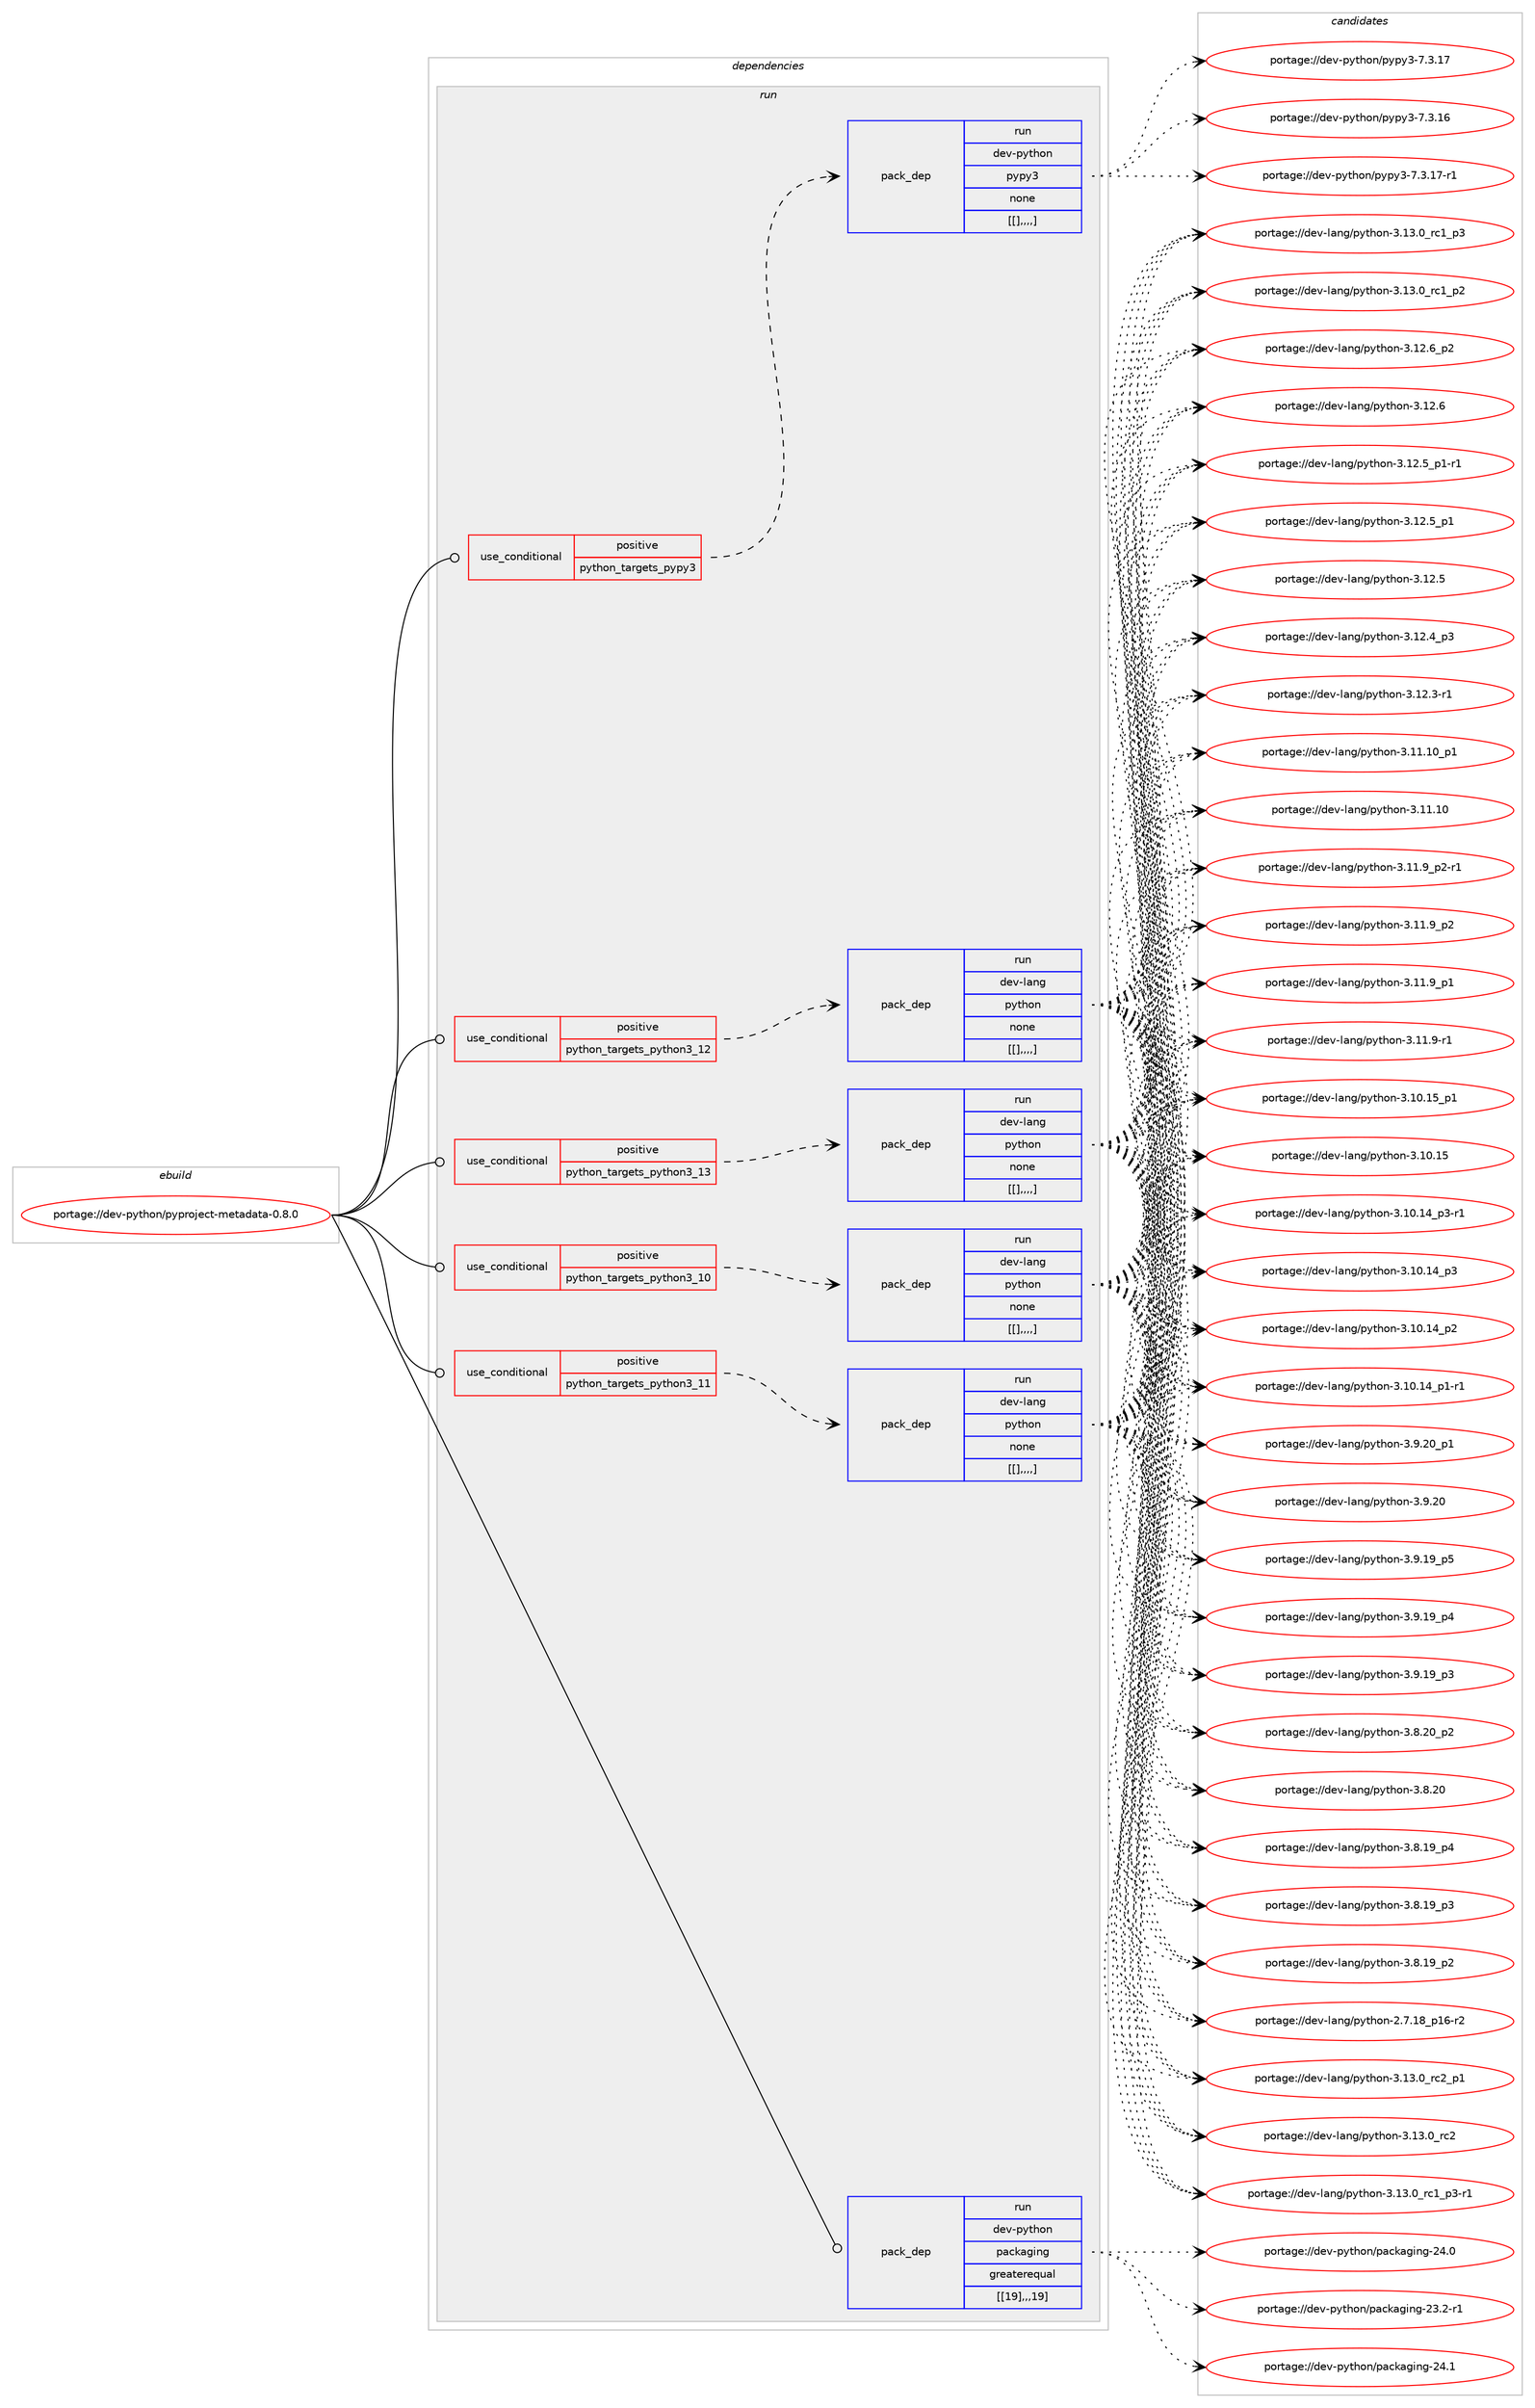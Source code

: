 digraph prolog {

# *************
# Graph options
# *************

newrank=true;
concentrate=true;
compound=true;
graph [rankdir=LR,fontname=Helvetica,fontsize=10,ranksep=1.5];#, ranksep=2.5, nodesep=0.2];
edge  [arrowhead=vee];
node  [fontname=Helvetica,fontsize=10];

# **********
# The ebuild
# **********

subgraph cluster_leftcol {
color=gray;
label=<<i>ebuild</i>>;
id [label="portage://dev-python/pyproject-metadata-0.8.0", color=red, width=4, href="../dev-python/pyproject-metadata-0.8.0.svg"];
}

# ****************
# The dependencies
# ****************

subgraph cluster_midcol {
color=gray;
label=<<i>dependencies</i>>;
subgraph cluster_compile {
fillcolor="#eeeeee";
style=filled;
label=<<i>compile</i>>;
}
subgraph cluster_compileandrun {
fillcolor="#eeeeee";
style=filled;
label=<<i>compile and run</i>>;
}
subgraph cluster_run {
fillcolor="#eeeeee";
style=filled;
label=<<i>run</i>>;
subgraph cond38979 {
dependency160528 [label=<<TABLE BORDER="0" CELLBORDER="1" CELLSPACING="0" CELLPADDING="4"><TR><TD ROWSPAN="3" CELLPADDING="10">use_conditional</TD></TR><TR><TD>positive</TD></TR><TR><TD>python_targets_pypy3</TD></TR></TABLE>>, shape=none, color=red];
subgraph pack120323 {
dependency160529 [label=<<TABLE BORDER="0" CELLBORDER="1" CELLSPACING="0" CELLPADDING="4" WIDTH="220"><TR><TD ROWSPAN="6" CELLPADDING="30">pack_dep</TD></TR><TR><TD WIDTH="110">run</TD></TR><TR><TD>dev-python</TD></TR><TR><TD>pypy3</TD></TR><TR><TD>none</TD></TR><TR><TD>[[],,,,]</TD></TR></TABLE>>, shape=none, color=blue];
}
dependency160528:e -> dependency160529:w [weight=20,style="dashed",arrowhead="vee"];
}
id:e -> dependency160528:w [weight=20,style="solid",arrowhead="odot"];
subgraph cond38980 {
dependency160530 [label=<<TABLE BORDER="0" CELLBORDER="1" CELLSPACING="0" CELLPADDING="4"><TR><TD ROWSPAN="3" CELLPADDING="10">use_conditional</TD></TR><TR><TD>positive</TD></TR><TR><TD>python_targets_python3_10</TD></TR></TABLE>>, shape=none, color=red];
subgraph pack120324 {
dependency160531 [label=<<TABLE BORDER="0" CELLBORDER="1" CELLSPACING="0" CELLPADDING="4" WIDTH="220"><TR><TD ROWSPAN="6" CELLPADDING="30">pack_dep</TD></TR><TR><TD WIDTH="110">run</TD></TR><TR><TD>dev-lang</TD></TR><TR><TD>python</TD></TR><TR><TD>none</TD></TR><TR><TD>[[],,,,]</TD></TR></TABLE>>, shape=none, color=blue];
}
dependency160530:e -> dependency160531:w [weight=20,style="dashed",arrowhead="vee"];
}
id:e -> dependency160530:w [weight=20,style="solid",arrowhead="odot"];
subgraph cond38981 {
dependency160532 [label=<<TABLE BORDER="0" CELLBORDER="1" CELLSPACING="0" CELLPADDING="4"><TR><TD ROWSPAN="3" CELLPADDING="10">use_conditional</TD></TR><TR><TD>positive</TD></TR><TR><TD>python_targets_python3_11</TD></TR></TABLE>>, shape=none, color=red];
subgraph pack120325 {
dependency160533 [label=<<TABLE BORDER="0" CELLBORDER="1" CELLSPACING="0" CELLPADDING="4" WIDTH="220"><TR><TD ROWSPAN="6" CELLPADDING="30">pack_dep</TD></TR><TR><TD WIDTH="110">run</TD></TR><TR><TD>dev-lang</TD></TR><TR><TD>python</TD></TR><TR><TD>none</TD></TR><TR><TD>[[],,,,]</TD></TR></TABLE>>, shape=none, color=blue];
}
dependency160532:e -> dependency160533:w [weight=20,style="dashed",arrowhead="vee"];
}
id:e -> dependency160532:w [weight=20,style="solid",arrowhead="odot"];
subgraph cond38982 {
dependency160534 [label=<<TABLE BORDER="0" CELLBORDER="1" CELLSPACING="0" CELLPADDING="4"><TR><TD ROWSPAN="3" CELLPADDING="10">use_conditional</TD></TR><TR><TD>positive</TD></TR><TR><TD>python_targets_python3_12</TD></TR></TABLE>>, shape=none, color=red];
subgraph pack120326 {
dependency160535 [label=<<TABLE BORDER="0" CELLBORDER="1" CELLSPACING="0" CELLPADDING="4" WIDTH="220"><TR><TD ROWSPAN="6" CELLPADDING="30">pack_dep</TD></TR><TR><TD WIDTH="110">run</TD></TR><TR><TD>dev-lang</TD></TR><TR><TD>python</TD></TR><TR><TD>none</TD></TR><TR><TD>[[],,,,]</TD></TR></TABLE>>, shape=none, color=blue];
}
dependency160534:e -> dependency160535:w [weight=20,style="dashed",arrowhead="vee"];
}
id:e -> dependency160534:w [weight=20,style="solid",arrowhead="odot"];
subgraph cond38983 {
dependency160536 [label=<<TABLE BORDER="0" CELLBORDER="1" CELLSPACING="0" CELLPADDING="4"><TR><TD ROWSPAN="3" CELLPADDING="10">use_conditional</TD></TR><TR><TD>positive</TD></TR><TR><TD>python_targets_python3_13</TD></TR></TABLE>>, shape=none, color=red];
subgraph pack120327 {
dependency160537 [label=<<TABLE BORDER="0" CELLBORDER="1" CELLSPACING="0" CELLPADDING="4" WIDTH="220"><TR><TD ROWSPAN="6" CELLPADDING="30">pack_dep</TD></TR><TR><TD WIDTH="110">run</TD></TR><TR><TD>dev-lang</TD></TR><TR><TD>python</TD></TR><TR><TD>none</TD></TR><TR><TD>[[],,,,]</TD></TR></TABLE>>, shape=none, color=blue];
}
dependency160536:e -> dependency160537:w [weight=20,style="dashed",arrowhead="vee"];
}
id:e -> dependency160536:w [weight=20,style="solid",arrowhead="odot"];
subgraph pack120328 {
dependency160538 [label=<<TABLE BORDER="0" CELLBORDER="1" CELLSPACING="0" CELLPADDING="4" WIDTH="220"><TR><TD ROWSPAN="6" CELLPADDING="30">pack_dep</TD></TR><TR><TD WIDTH="110">run</TD></TR><TR><TD>dev-python</TD></TR><TR><TD>packaging</TD></TR><TR><TD>greaterequal</TD></TR><TR><TD>[[19],,,19]</TD></TR></TABLE>>, shape=none, color=blue];
}
id:e -> dependency160538:w [weight=20,style="solid",arrowhead="odot"];
}
}

# **************
# The candidates
# **************

subgraph cluster_choices {
rank=same;
color=gray;
label=<<i>candidates</i>>;

subgraph choice120323 {
color=black;
nodesep=1;
choice100101118451121211161041111104711212111212151455546514649554511449 [label="portage://dev-python/pypy3-7.3.17-r1", color=red, width=4,href="../dev-python/pypy3-7.3.17-r1.svg"];
choice10010111845112121116104111110471121211121215145554651464955 [label="portage://dev-python/pypy3-7.3.17", color=red, width=4,href="../dev-python/pypy3-7.3.17.svg"];
choice10010111845112121116104111110471121211121215145554651464954 [label="portage://dev-python/pypy3-7.3.16", color=red, width=4,href="../dev-python/pypy3-7.3.16.svg"];
dependency160529:e -> choice100101118451121211161041111104711212111212151455546514649554511449:w [style=dotted,weight="100"];
dependency160529:e -> choice10010111845112121116104111110471121211121215145554651464955:w [style=dotted,weight="100"];
dependency160529:e -> choice10010111845112121116104111110471121211121215145554651464954:w [style=dotted,weight="100"];
}
subgraph choice120324 {
color=black;
nodesep=1;
choice100101118451089711010347112121116104111110455146495146489511499509511249 [label="portage://dev-lang/python-3.13.0_rc2_p1", color=red, width=4,href="../dev-lang/python-3.13.0_rc2_p1.svg"];
choice10010111845108971101034711212111610411111045514649514648951149950 [label="portage://dev-lang/python-3.13.0_rc2", color=red, width=4,href="../dev-lang/python-3.13.0_rc2.svg"];
choice1001011184510897110103471121211161041111104551464951464895114994995112514511449 [label="portage://dev-lang/python-3.13.0_rc1_p3-r1", color=red, width=4,href="../dev-lang/python-3.13.0_rc1_p3-r1.svg"];
choice100101118451089711010347112121116104111110455146495146489511499499511251 [label="portage://dev-lang/python-3.13.0_rc1_p3", color=red, width=4,href="../dev-lang/python-3.13.0_rc1_p3.svg"];
choice100101118451089711010347112121116104111110455146495146489511499499511250 [label="portage://dev-lang/python-3.13.0_rc1_p2", color=red, width=4,href="../dev-lang/python-3.13.0_rc1_p2.svg"];
choice100101118451089711010347112121116104111110455146495046549511250 [label="portage://dev-lang/python-3.12.6_p2", color=red, width=4,href="../dev-lang/python-3.12.6_p2.svg"];
choice10010111845108971101034711212111610411111045514649504654 [label="portage://dev-lang/python-3.12.6", color=red, width=4,href="../dev-lang/python-3.12.6.svg"];
choice1001011184510897110103471121211161041111104551464950465395112494511449 [label="portage://dev-lang/python-3.12.5_p1-r1", color=red, width=4,href="../dev-lang/python-3.12.5_p1-r1.svg"];
choice100101118451089711010347112121116104111110455146495046539511249 [label="portage://dev-lang/python-3.12.5_p1", color=red, width=4,href="../dev-lang/python-3.12.5_p1.svg"];
choice10010111845108971101034711212111610411111045514649504653 [label="portage://dev-lang/python-3.12.5", color=red, width=4,href="../dev-lang/python-3.12.5.svg"];
choice100101118451089711010347112121116104111110455146495046529511251 [label="portage://dev-lang/python-3.12.4_p3", color=red, width=4,href="../dev-lang/python-3.12.4_p3.svg"];
choice100101118451089711010347112121116104111110455146495046514511449 [label="portage://dev-lang/python-3.12.3-r1", color=red, width=4,href="../dev-lang/python-3.12.3-r1.svg"];
choice10010111845108971101034711212111610411111045514649494649489511249 [label="portage://dev-lang/python-3.11.10_p1", color=red, width=4,href="../dev-lang/python-3.11.10_p1.svg"];
choice1001011184510897110103471121211161041111104551464949464948 [label="portage://dev-lang/python-3.11.10", color=red, width=4,href="../dev-lang/python-3.11.10.svg"];
choice1001011184510897110103471121211161041111104551464949465795112504511449 [label="portage://dev-lang/python-3.11.9_p2-r1", color=red, width=4,href="../dev-lang/python-3.11.9_p2-r1.svg"];
choice100101118451089711010347112121116104111110455146494946579511250 [label="portage://dev-lang/python-3.11.9_p2", color=red, width=4,href="../dev-lang/python-3.11.9_p2.svg"];
choice100101118451089711010347112121116104111110455146494946579511249 [label="portage://dev-lang/python-3.11.9_p1", color=red, width=4,href="../dev-lang/python-3.11.9_p1.svg"];
choice100101118451089711010347112121116104111110455146494946574511449 [label="portage://dev-lang/python-3.11.9-r1", color=red, width=4,href="../dev-lang/python-3.11.9-r1.svg"];
choice10010111845108971101034711212111610411111045514649484649539511249 [label="portage://dev-lang/python-3.10.15_p1", color=red, width=4,href="../dev-lang/python-3.10.15_p1.svg"];
choice1001011184510897110103471121211161041111104551464948464953 [label="portage://dev-lang/python-3.10.15", color=red, width=4,href="../dev-lang/python-3.10.15.svg"];
choice100101118451089711010347112121116104111110455146494846495295112514511449 [label="portage://dev-lang/python-3.10.14_p3-r1", color=red, width=4,href="../dev-lang/python-3.10.14_p3-r1.svg"];
choice10010111845108971101034711212111610411111045514649484649529511251 [label="portage://dev-lang/python-3.10.14_p3", color=red, width=4,href="../dev-lang/python-3.10.14_p3.svg"];
choice10010111845108971101034711212111610411111045514649484649529511250 [label="portage://dev-lang/python-3.10.14_p2", color=red, width=4,href="../dev-lang/python-3.10.14_p2.svg"];
choice100101118451089711010347112121116104111110455146494846495295112494511449 [label="portage://dev-lang/python-3.10.14_p1-r1", color=red, width=4,href="../dev-lang/python-3.10.14_p1-r1.svg"];
choice100101118451089711010347112121116104111110455146574650489511249 [label="portage://dev-lang/python-3.9.20_p1", color=red, width=4,href="../dev-lang/python-3.9.20_p1.svg"];
choice10010111845108971101034711212111610411111045514657465048 [label="portage://dev-lang/python-3.9.20", color=red, width=4,href="../dev-lang/python-3.9.20.svg"];
choice100101118451089711010347112121116104111110455146574649579511253 [label="portage://dev-lang/python-3.9.19_p5", color=red, width=4,href="../dev-lang/python-3.9.19_p5.svg"];
choice100101118451089711010347112121116104111110455146574649579511252 [label="portage://dev-lang/python-3.9.19_p4", color=red, width=4,href="../dev-lang/python-3.9.19_p4.svg"];
choice100101118451089711010347112121116104111110455146574649579511251 [label="portage://dev-lang/python-3.9.19_p3", color=red, width=4,href="../dev-lang/python-3.9.19_p3.svg"];
choice100101118451089711010347112121116104111110455146564650489511250 [label="portage://dev-lang/python-3.8.20_p2", color=red, width=4,href="../dev-lang/python-3.8.20_p2.svg"];
choice10010111845108971101034711212111610411111045514656465048 [label="portage://dev-lang/python-3.8.20", color=red, width=4,href="../dev-lang/python-3.8.20.svg"];
choice100101118451089711010347112121116104111110455146564649579511252 [label="portage://dev-lang/python-3.8.19_p4", color=red, width=4,href="../dev-lang/python-3.8.19_p4.svg"];
choice100101118451089711010347112121116104111110455146564649579511251 [label="portage://dev-lang/python-3.8.19_p3", color=red, width=4,href="../dev-lang/python-3.8.19_p3.svg"];
choice100101118451089711010347112121116104111110455146564649579511250 [label="portage://dev-lang/python-3.8.19_p2", color=red, width=4,href="../dev-lang/python-3.8.19_p2.svg"];
choice100101118451089711010347112121116104111110455046554649569511249544511450 [label="portage://dev-lang/python-2.7.18_p16-r2", color=red, width=4,href="../dev-lang/python-2.7.18_p16-r2.svg"];
dependency160531:e -> choice100101118451089711010347112121116104111110455146495146489511499509511249:w [style=dotted,weight="100"];
dependency160531:e -> choice10010111845108971101034711212111610411111045514649514648951149950:w [style=dotted,weight="100"];
dependency160531:e -> choice1001011184510897110103471121211161041111104551464951464895114994995112514511449:w [style=dotted,weight="100"];
dependency160531:e -> choice100101118451089711010347112121116104111110455146495146489511499499511251:w [style=dotted,weight="100"];
dependency160531:e -> choice100101118451089711010347112121116104111110455146495146489511499499511250:w [style=dotted,weight="100"];
dependency160531:e -> choice100101118451089711010347112121116104111110455146495046549511250:w [style=dotted,weight="100"];
dependency160531:e -> choice10010111845108971101034711212111610411111045514649504654:w [style=dotted,weight="100"];
dependency160531:e -> choice1001011184510897110103471121211161041111104551464950465395112494511449:w [style=dotted,weight="100"];
dependency160531:e -> choice100101118451089711010347112121116104111110455146495046539511249:w [style=dotted,weight="100"];
dependency160531:e -> choice10010111845108971101034711212111610411111045514649504653:w [style=dotted,weight="100"];
dependency160531:e -> choice100101118451089711010347112121116104111110455146495046529511251:w [style=dotted,weight="100"];
dependency160531:e -> choice100101118451089711010347112121116104111110455146495046514511449:w [style=dotted,weight="100"];
dependency160531:e -> choice10010111845108971101034711212111610411111045514649494649489511249:w [style=dotted,weight="100"];
dependency160531:e -> choice1001011184510897110103471121211161041111104551464949464948:w [style=dotted,weight="100"];
dependency160531:e -> choice1001011184510897110103471121211161041111104551464949465795112504511449:w [style=dotted,weight="100"];
dependency160531:e -> choice100101118451089711010347112121116104111110455146494946579511250:w [style=dotted,weight="100"];
dependency160531:e -> choice100101118451089711010347112121116104111110455146494946579511249:w [style=dotted,weight="100"];
dependency160531:e -> choice100101118451089711010347112121116104111110455146494946574511449:w [style=dotted,weight="100"];
dependency160531:e -> choice10010111845108971101034711212111610411111045514649484649539511249:w [style=dotted,weight="100"];
dependency160531:e -> choice1001011184510897110103471121211161041111104551464948464953:w [style=dotted,weight="100"];
dependency160531:e -> choice100101118451089711010347112121116104111110455146494846495295112514511449:w [style=dotted,weight="100"];
dependency160531:e -> choice10010111845108971101034711212111610411111045514649484649529511251:w [style=dotted,weight="100"];
dependency160531:e -> choice10010111845108971101034711212111610411111045514649484649529511250:w [style=dotted,weight="100"];
dependency160531:e -> choice100101118451089711010347112121116104111110455146494846495295112494511449:w [style=dotted,weight="100"];
dependency160531:e -> choice100101118451089711010347112121116104111110455146574650489511249:w [style=dotted,weight="100"];
dependency160531:e -> choice10010111845108971101034711212111610411111045514657465048:w [style=dotted,weight="100"];
dependency160531:e -> choice100101118451089711010347112121116104111110455146574649579511253:w [style=dotted,weight="100"];
dependency160531:e -> choice100101118451089711010347112121116104111110455146574649579511252:w [style=dotted,weight="100"];
dependency160531:e -> choice100101118451089711010347112121116104111110455146574649579511251:w [style=dotted,weight="100"];
dependency160531:e -> choice100101118451089711010347112121116104111110455146564650489511250:w [style=dotted,weight="100"];
dependency160531:e -> choice10010111845108971101034711212111610411111045514656465048:w [style=dotted,weight="100"];
dependency160531:e -> choice100101118451089711010347112121116104111110455146564649579511252:w [style=dotted,weight="100"];
dependency160531:e -> choice100101118451089711010347112121116104111110455146564649579511251:w [style=dotted,weight="100"];
dependency160531:e -> choice100101118451089711010347112121116104111110455146564649579511250:w [style=dotted,weight="100"];
dependency160531:e -> choice100101118451089711010347112121116104111110455046554649569511249544511450:w [style=dotted,weight="100"];
}
subgraph choice120325 {
color=black;
nodesep=1;
choice100101118451089711010347112121116104111110455146495146489511499509511249 [label="portage://dev-lang/python-3.13.0_rc2_p1", color=red, width=4,href="../dev-lang/python-3.13.0_rc2_p1.svg"];
choice10010111845108971101034711212111610411111045514649514648951149950 [label="portage://dev-lang/python-3.13.0_rc2", color=red, width=4,href="../dev-lang/python-3.13.0_rc2.svg"];
choice1001011184510897110103471121211161041111104551464951464895114994995112514511449 [label="portage://dev-lang/python-3.13.0_rc1_p3-r1", color=red, width=4,href="../dev-lang/python-3.13.0_rc1_p3-r1.svg"];
choice100101118451089711010347112121116104111110455146495146489511499499511251 [label="portage://dev-lang/python-3.13.0_rc1_p3", color=red, width=4,href="../dev-lang/python-3.13.0_rc1_p3.svg"];
choice100101118451089711010347112121116104111110455146495146489511499499511250 [label="portage://dev-lang/python-3.13.0_rc1_p2", color=red, width=4,href="../dev-lang/python-3.13.0_rc1_p2.svg"];
choice100101118451089711010347112121116104111110455146495046549511250 [label="portage://dev-lang/python-3.12.6_p2", color=red, width=4,href="../dev-lang/python-3.12.6_p2.svg"];
choice10010111845108971101034711212111610411111045514649504654 [label="portage://dev-lang/python-3.12.6", color=red, width=4,href="../dev-lang/python-3.12.6.svg"];
choice1001011184510897110103471121211161041111104551464950465395112494511449 [label="portage://dev-lang/python-3.12.5_p1-r1", color=red, width=4,href="../dev-lang/python-3.12.5_p1-r1.svg"];
choice100101118451089711010347112121116104111110455146495046539511249 [label="portage://dev-lang/python-3.12.5_p1", color=red, width=4,href="../dev-lang/python-3.12.5_p1.svg"];
choice10010111845108971101034711212111610411111045514649504653 [label="portage://dev-lang/python-3.12.5", color=red, width=4,href="../dev-lang/python-3.12.5.svg"];
choice100101118451089711010347112121116104111110455146495046529511251 [label="portage://dev-lang/python-3.12.4_p3", color=red, width=4,href="../dev-lang/python-3.12.4_p3.svg"];
choice100101118451089711010347112121116104111110455146495046514511449 [label="portage://dev-lang/python-3.12.3-r1", color=red, width=4,href="../dev-lang/python-3.12.3-r1.svg"];
choice10010111845108971101034711212111610411111045514649494649489511249 [label="portage://dev-lang/python-3.11.10_p1", color=red, width=4,href="../dev-lang/python-3.11.10_p1.svg"];
choice1001011184510897110103471121211161041111104551464949464948 [label="portage://dev-lang/python-3.11.10", color=red, width=4,href="../dev-lang/python-3.11.10.svg"];
choice1001011184510897110103471121211161041111104551464949465795112504511449 [label="portage://dev-lang/python-3.11.9_p2-r1", color=red, width=4,href="../dev-lang/python-3.11.9_p2-r1.svg"];
choice100101118451089711010347112121116104111110455146494946579511250 [label="portage://dev-lang/python-3.11.9_p2", color=red, width=4,href="../dev-lang/python-3.11.9_p2.svg"];
choice100101118451089711010347112121116104111110455146494946579511249 [label="portage://dev-lang/python-3.11.9_p1", color=red, width=4,href="../dev-lang/python-3.11.9_p1.svg"];
choice100101118451089711010347112121116104111110455146494946574511449 [label="portage://dev-lang/python-3.11.9-r1", color=red, width=4,href="../dev-lang/python-3.11.9-r1.svg"];
choice10010111845108971101034711212111610411111045514649484649539511249 [label="portage://dev-lang/python-3.10.15_p1", color=red, width=4,href="../dev-lang/python-3.10.15_p1.svg"];
choice1001011184510897110103471121211161041111104551464948464953 [label="portage://dev-lang/python-3.10.15", color=red, width=4,href="../dev-lang/python-3.10.15.svg"];
choice100101118451089711010347112121116104111110455146494846495295112514511449 [label="portage://dev-lang/python-3.10.14_p3-r1", color=red, width=4,href="../dev-lang/python-3.10.14_p3-r1.svg"];
choice10010111845108971101034711212111610411111045514649484649529511251 [label="portage://dev-lang/python-3.10.14_p3", color=red, width=4,href="../dev-lang/python-3.10.14_p3.svg"];
choice10010111845108971101034711212111610411111045514649484649529511250 [label="portage://dev-lang/python-3.10.14_p2", color=red, width=4,href="../dev-lang/python-3.10.14_p2.svg"];
choice100101118451089711010347112121116104111110455146494846495295112494511449 [label="portage://dev-lang/python-3.10.14_p1-r1", color=red, width=4,href="../dev-lang/python-3.10.14_p1-r1.svg"];
choice100101118451089711010347112121116104111110455146574650489511249 [label="portage://dev-lang/python-3.9.20_p1", color=red, width=4,href="../dev-lang/python-3.9.20_p1.svg"];
choice10010111845108971101034711212111610411111045514657465048 [label="portage://dev-lang/python-3.9.20", color=red, width=4,href="../dev-lang/python-3.9.20.svg"];
choice100101118451089711010347112121116104111110455146574649579511253 [label="portage://dev-lang/python-3.9.19_p5", color=red, width=4,href="../dev-lang/python-3.9.19_p5.svg"];
choice100101118451089711010347112121116104111110455146574649579511252 [label="portage://dev-lang/python-3.9.19_p4", color=red, width=4,href="../dev-lang/python-3.9.19_p4.svg"];
choice100101118451089711010347112121116104111110455146574649579511251 [label="portage://dev-lang/python-3.9.19_p3", color=red, width=4,href="../dev-lang/python-3.9.19_p3.svg"];
choice100101118451089711010347112121116104111110455146564650489511250 [label="portage://dev-lang/python-3.8.20_p2", color=red, width=4,href="../dev-lang/python-3.8.20_p2.svg"];
choice10010111845108971101034711212111610411111045514656465048 [label="portage://dev-lang/python-3.8.20", color=red, width=4,href="../dev-lang/python-3.8.20.svg"];
choice100101118451089711010347112121116104111110455146564649579511252 [label="portage://dev-lang/python-3.8.19_p4", color=red, width=4,href="../dev-lang/python-3.8.19_p4.svg"];
choice100101118451089711010347112121116104111110455146564649579511251 [label="portage://dev-lang/python-3.8.19_p3", color=red, width=4,href="../dev-lang/python-3.8.19_p3.svg"];
choice100101118451089711010347112121116104111110455146564649579511250 [label="portage://dev-lang/python-3.8.19_p2", color=red, width=4,href="../dev-lang/python-3.8.19_p2.svg"];
choice100101118451089711010347112121116104111110455046554649569511249544511450 [label="portage://dev-lang/python-2.7.18_p16-r2", color=red, width=4,href="../dev-lang/python-2.7.18_p16-r2.svg"];
dependency160533:e -> choice100101118451089711010347112121116104111110455146495146489511499509511249:w [style=dotted,weight="100"];
dependency160533:e -> choice10010111845108971101034711212111610411111045514649514648951149950:w [style=dotted,weight="100"];
dependency160533:e -> choice1001011184510897110103471121211161041111104551464951464895114994995112514511449:w [style=dotted,weight="100"];
dependency160533:e -> choice100101118451089711010347112121116104111110455146495146489511499499511251:w [style=dotted,weight="100"];
dependency160533:e -> choice100101118451089711010347112121116104111110455146495146489511499499511250:w [style=dotted,weight="100"];
dependency160533:e -> choice100101118451089711010347112121116104111110455146495046549511250:w [style=dotted,weight="100"];
dependency160533:e -> choice10010111845108971101034711212111610411111045514649504654:w [style=dotted,weight="100"];
dependency160533:e -> choice1001011184510897110103471121211161041111104551464950465395112494511449:w [style=dotted,weight="100"];
dependency160533:e -> choice100101118451089711010347112121116104111110455146495046539511249:w [style=dotted,weight="100"];
dependency160533:e -> choice10010111845108971101034711212111610411111045514649504653:w [style=dotted,weight="100"];
dependency160533:e -> choice100101118451089711010347112121116104111110455146495046529511251:w [style=dotted,weight="100"];
dependency160533:e -> choice100101118451089711010347112121116104111110455146495046514511449:w [style=dotted,weight="100"];
dependency160533:e -> choice10010111845108971101034711212111610411111045514649494649489511249:w [style=dotted,weight="100"];
dependency160533:e -> choice1001011184510897110103471121211161041111104551464949464948:w [style=dotted,weight="100"];
dependency160533:e -> choice1001011184510897110103471121211161041111104551464949465795112504511449:w [style=dotted,weight="100"];
dependency160533:e -> choice100101118451089711010347112121116104111110455146494946579511250:w [style=dotted,weight="100"];
dependency160533:e -> choice100101118451089711010347112121116104111110455146494946579511249:w [style=dotted,weight="100"];
dependency160533:e -> choice100101118451089711010347112121116104111110455146494946574511449:w [style=dotted,weight="100"];
dependency160533:e -> choice10010111845108971101034711212111610411111045514649484649539511249:w [style=dotted,weight="100"];
dependency160533:e -> choice1001011184510897110103471121211161041111104551464948464953:w [style=dotted,weight="100"];
dependency160533:e -> choice100101118451089711010347112121116104111110455146494846495295112514511449:w [style=dotted,weight="100"];
dependency160533:e -> choice10010111845108971101034711212111610411111045514649484649529511251:w [style=dotted,weight="100"];
dependency160533:e -> choice10010111845108971101034711212111610411111045514649484649529511250:w [style=dotted,weight="100"];
dependency160533:e -> choice100101118451089711010347112121116104111110455146494846495295112494511449:w [style=dotted,weight="100"];
dependency160533:e -> choice100101118451089711010347112121116104111110455146574650489511249:w [style=dotted,weight="100"];
dependency160533:e -> choice10010111845108971101034711212111610411111045514657465048:w [style=dotted,weight="100"];
dependency160533:e -> choice100101118451089711010347112121116104111110455146574649579511253:w [style=dotted,weight="100"];
dependency160533:e -> choice100101118451089711010347112121116104111110455146574649579511252:w [style=dotted,weight="100"];
dependency160533:e -> choice100101118451089711010347112121116104111110455146574649579511251:w [style=dotted,weight="100"];
dependency160533:e -> choice100101118451089711010347112121116104111110455146564650489511250:w [style=dotted,weight="100"];
dependency160533:e -> choice10010111845108971101034711212111610411111045514656465048:w [style=dotted,weight="100"];
dependency160533:e -> choice100101118451089711010347112121116104111110455146564649579511252:w [style=dotted,weight="100"];
dependency160533:e -> choice100101118451089711010347112121116104111110455146564649579511251:w [style=dotted,weight="100"];
dependency160533:e -> choice100101118451089711010347112121116104111110455146564649579511250:w [style=dotted,weight="100"];
dependency160533:e -> choice100101118451089711010347112121116104111110455046554649569511249544511450:w [style=dotted,weight="100"];
}
subgraph choice120326 {
color=black;
nodesep=1;
choice100101118451089711010347112121116104111110455146495146489511499509511249 [label="portage://dev-lang/python-3.13.0_rc2_p1", color=red, width=4,href="../dev-lang/python-3.13.0_rc2_p1.svg"];
choice10010111845108971101034711212111610411111045514649514648951149950 [label="portage://dev-lang/python-3.13.0_rc2", color=red, width=4,href="../dev-lang/python-3.13.0_rc2.svg"];
choice1001011184510897110103471121211161041111104551464951464895114994995112514511449 [label="portage://dev-lang/python-3.13.0_rc1_p3-r1", color=red, width=4,href="../dev-lang/python-3.13.0_rc1_p3-r1.svg"];
choice100101118451089711010347112121116104111110455146495146489511499499511251 [label="portage://dev-lang/python-3.13.0_rc1_p3", color=red, width=4,href="../dev-lang/python-3.13.0_rc1_p3.svg"];
choice100101118451089711010347112121116104111110455146495146489511499499511250 [label="portage://dev-lang/python-3.13.0_rc1_p2", color=red, width=4,href="../dev-lang/python-3.13.0_rc1_p2.svg"];
choice100101118451089711010347112121116104111110455146495046549511250 [label="portage://dev-lang/python-3.12.6_p2", color=red, width=4,href="../dev-lang/python-3.12.6_p2.svg"];
choice10010111845108971101034711212111610411111045514649504654 [label="portage://dev-lang/python-3.12.6", color=red, width=4,href="../dev-lang/python-3.12.6.svg"];
choice1001011184510897110103471121211161041111104551464950465395112494511449 [label="portage://dev-lang/python-3.12.5_p1-r1", color=red, width=4,href="../dev-lang/python-3.12.5_p1-r1.svg"];
choice100101118451089711010347112121116104111110455146495046539511249 [label="portage://dev-lang/python-3.12.5_p1", color=red, width=4,href="../dev-lang/python-3.12.5_p1.svg"];
choice10010111845108971101034711212111610411111045514649504653 [label="portage://dev-lang/python-3.12.5", color=red, width=4,href="../dev-lang/python-3.12.5.svg"];
choice100101118451089711010347112121116104111110455146495046529511251 [label="portage://dev-lang/python-3.12.4_p3", color=red, width=4,href="../dev-lang/python-3.12.4_p3.svg"];
choice100101118451089711010347112121116104111110455146495046514511449 [label="portage://dev-lang/python-3.12.3-r1", color=red, width=4,href="../dev-lang/python-3.12.3-r1.svg"];
choice10010111845108971101034711212111610411111045514649494649489511249 [label="portage://dev-lang/python-3.11.10_p1", color=red, width=4,href="../dev-lang/python-3.11.10_p1.svg"];
choice1001011184510897110103471121211161041111104551464949464948 [label="portage://dev-lang/python-3.11.10", color=red, width=4,href="../dev-lang/python-3.11.10.svg"];
choice1001011184510897110103471121211161041111104551464949465795112504511449 [label="portage://dev-lang/python-3.11.9_p2-r1", color=red, width=4,href="../dev-lang/python-3.11.9_p2-r1.svg"];
choice100101118451089711010347112121116104111110455146494946579511250 [label="portage://dev-lang/python-3.11.9_p2", color=red, width=4,href="../dev-lang/python-3.11.9_p2.svg"];
choice100101118451089711010347112121116104111110455146494946579511249 [label="portage://dev-lang/python-3.11.9_p1", color=red, width=4,href="../dev-lang/python-3.11.9_p1.svg"];
choice100101118451089711010347112121116104111110455146494946574511449 [label="portage://dev-lang/python-3.11.9-r1", color=red, width=4,href="../dev-lang/python-3.11.9-r1.svg"];
choice10010111845108971101034711212111610411111045514649484649539511249 [label="portage://dev-lang/python-3.10.15_p1", color=red, width=4,href="../dev-lang/python-3.10.15_p1.svg"];
choice1001011184510897110103471121211161041111104551464948464953 [label="portage://dev-lang/python-3.10.15", color=red, width=4,href="../dev-lang/python-3.10.15.svg"];
choice100101118451089711010347112121116104111110455146494846495295112514511449 [label="portage://dev-lang/python-3.10.14_p3-r1", color=red, width=4,href="../dev-lang/python-3.10.14_p3-r1.svg"];
choice10010111845108971101034711212111610411111045514649484649529511251 [label="portage://dev-lang/python-3.10.14_p3", color=red, width=4,href="../dev-lang/python-3.10.14_p3.svg"];
choice10010111845108971101034711212111610411111045514649484649529511250 [label="portage://dev-lang/python-3.10.14_p2", color=red, width=4,href="../dev-lang/python-3.10.14_p2.svg"];
choice100101118451089711010347112121116104111110455146494846495295112494511449 [label="portage://dev-lang/python-3.10.14_p1-r1", color=red, width=4,href="../dev-lang/python-3.10.14_p1-r1.svg"];
choice100101118451089711010347112121116104111110455146574650489511249 [label="portage://dev-lang/python-3.9.20_p1", color=red, width=4,href="../dev-lang/python-3.9.20_p1.svg"];
choice10010111845108971101034711212111610411111045514657465048 [label="portage://dev-lang/python-3.9.20", color=red, width=4,href="../dev-lang/python-3.9.20.svg"];
choice100101118451089711010347112121116104111110455146574649579511253 [label="portage://dev-lang/python-3.9.19_p5", color=red, width=4,href="../dev-lang/python-3.9.19_p5.svg"];
choice100101118451089711010347112121116104111110455146574649579511252 [label="portage://dev-lang/python-3.9.19_p4", color=red, width=4,href="../dev-lang/python-3.9.19_p4.svg"];
choice100101118451089711010347112121116104111110455146574649579511251 [label="portage://dev-lang/python-3.9.19_p3", color=red, width=4,href="../dev-lang/python-3.9.19_p3.svg"];
choice100101118451089711010347112121116104111110455146564650489511250 [label="portage://dev-lang/python-3.8.20_p2", color=red, width=4,href="../dev-lang/python-3.8.20_p2.svg"];
choice10010111845108971101034711212111610411111045514656465048 [label="portage://dev-lang/python-3.8.20", color=red, width=4,href="../dev-lang/python-3.8.20.svg"];
choice100101118451089711010347112121116104111110455146564649579511252 [label="portage://dev-lang/python-3.8.19_p4", color=red, width=4,href="../dev-lang/python-3.8.19_p4.svg"];
choice100101118451089711010347112121116104111110455146564649579511251 [label="portage://dev-lang/python-3.8.19_p3", color=red, width=4,href="../dev-lang/python-3.8.19_p3.svg"];
choice100101118451089711010347112121116104111110455146564649579511250 [label="portage://dev-lang/python-3.8.19_p2", color=red, width=4,href="../dev-lang/python-3.8.19_p2.svg"];
choice100101118451089711010347112121116104111110455046554649569511249544511450 [label="portage://dev-lang/python-2.7.18_p16-r2", color=red, width=4,href="../dev-lang/python-2.7.18_p16-r2.svg"];
dependency160535:e -> choice100101118451089711010347112121116104111110455146495146489511499509511249:w [style=dotted,weight="100"];
dependency160535:e -> choice10010111845108971101034711212111610411111045514649514648951149950:w [style=dotted,weight="100"];
dependency160535:e -> choice1001011184510897110103471121211161041111104551464951464895114994995112514511449:w [style=dotted,weight="100"];
dependency160535:e -> choice100101118451089711010347112121116104111110455146495146489511499499511251:w [style=dotted,weight="100"];
dependency160535:e -> choice100101118451089711010347112121116104111110455146495146489511499499511250:w [style=dotted,weight="100"];
dependency160535:e -> choice100101118451089711010347112121116104111110455146495046549511250:w [style=dotted,weight="100"];
dependency160535:e -> choice10010111845108971101034711212111610411111045514649504654:w [style=dotted,weight="100"];
dependency160535:e -> choice1001011184510897110103471121211161041111104551464950465395112494511449:w [style=dotted,weight="100"];
dependency160535:e -> choice100101118451089711010347112121116104111110455146495046539511249:w [style=dotted,weight="100"];
dependency160535:e -> choice10010111845108971101034711212111610411111045514649504653:w [style=dotted,weight="100"];
dependency160535:e -> choice100101118451089711010347112121116104111110455146495046529511251:w [style=dotted,weight="100"];
dependency160535:e -> choice100101118451089711010347112121116104111110455146495046514511449:w [style=dotted,weight="100"];
dependency160535:e -> choice10010111845108971101034711212111610411111045514649494649489511249:w [style=dotted,weight="100"];
dependency160535:e -> choice1001011184510897110103471121211161041111104551464949464948:w [style=dotted,weight="100"];
dependency160535:e -> choice1001011184510897110103471121211161041111104551464949465795112504511449:w [style=dotted,weight="100"];
dependency160535:e -> choice100101118451089711010347112121116104111110455146494946579511250:w [style=dotted,weight="100"];
dependency160535:e -> choice100101118451089711010347112121116104111110455146494946579511249:w [style=dotted,weight="100"];
dependency160535:e -> choice100101118451089711010347112121116104111110455146494946574511449:w [style=dotted,weight="100"];
dependency160535:e -> choice10010111845108971101034711212111610411111045514649484649539511249:w [style=dotted,weight="100"];
dependency160535:e -> choice1001011184510897110103471121211161041111104551464948464953:w [style=dotted,weight="100"];
dependency160535:e -> choice100101118451089711010347112121116104111110455146494846495295112514511449:w [style=dotted,weight="100"];
dependency160535:e -> choice10010111845108971101034711212111610411111045514649484649529511251:w [style=dotted,weight="100"];
dependency160535:e -> choice10010111845108971101034711212111610411111045514649484649529511250:w [style=dotted,weight="100"];
dependency160535:e -> choice100101118451089711010347112121116104111110455146494846495295112494511449:w [style=dotted,weight="100"];
dependency160535:e -> choice100101118451089711010347112121116104111110455146574650489511249:w [style=dotted,weight="100"];
dependency160535:e -> choice10010111845108971101034711212111610411111045514657465048:w [style=dotted,weight="100"];
dependency160535:e -> choice100101118451089711010347112121116104111110455146574649579511253:w [style=dotted,weight="100"];
dependency160535:e -> choice100101118451089711010347112121116104111110455146574649579511252:w [style=dotted,weight="100"];
dependency160535:e -> choice100101118451089711010347112121116104111110455146574649579511251:w [style=dotted,weight="100"];
dependency160535:e -> choice100101118451089711010347112121116104111110455146564650489511250:w [style=dotted,weight="100"];
dependency160535:e -> choice10010111845108971101034711212111610411111045514656465048:w [style=dotted,weight="100"];
dependency160535:e -> choice100101118451089711010347112121116104111110455146564649579511252:w [style=dotted,weight="100"];
dependency160535:e -> choice100101118451089711010347112121116104111110455146564649579511251:w [style=dotted,weight="100"];
dependency160535:e -> choice100101118451089711010347112121116104111110455146564649579511250:w [style=dotted,weight="100"];
dependency160535:e -> choice100101118451089711010347112121116104111110455046554649569511249544511450:w [style=dotted,weight="100"];
}
subgraph choice120327 {
color=black;
nodesep=1;
choice100101118451089711010347112121116104111110455146495146489511499509511249 [label="portage://dev-lang/python-3.13.0_rc2_p1", color=red, width=4,href="../dev-lang/python-3.13.0_rc2_p1.svg"];
choice10010111845108971101034711212111610411111045514649514648951149950 [label="portage://dev-lang/python-3.13.0_rc2", color=red, width=4,href="../dev-lang/python-3.13.0_rc2.svg"];
choice1001011184510897110103471121211161041111104551464951464895114994995112514511449 [label="portage://dev-lang/python-3.13.0_rc1_p3-r1", color=red, width=4,href="../dev-lang/python-3.13.0_rc1_p3-r1.svg"];
choice100101118451089711010347112121116104111110455146495146489511499499511251 [label="portage://dev-lang/python-3.13.0_rc1_p3", color=red, width=4,href="../dev-lang/python-3.13.0_rc1_p3.svg"];
choice100101118451089711010347112121116104111110455146495146489511499499511250 [label="portage://dev-lang/python-3.13.0_rc1_p2", color=red, width=4,href="../dev-lang/python-3.13.0_rc1_p2.svg"];
choice100101118451089711010347112121116104111110455146495046549511250 [label="portage://dev-lang/python-3.12.6_p2", color=red, width=4,href="../dev-lang/python-3.12.6_p2.svg"];
choice10010111845108971101034711212111610411111045514649504654 [label="portage://dev-lang/python-3.12.6", color=red, width=4,href="../dev-lang/python-3.12.6.svg"];
choice1001011184510897110103471121211161041111104551464950465395112494511449 [label="portage://dev-lang/python-3.12.5_p1-r1", color=red, width=4,href="../dev-lang/python-3.12.5_p1-r1.svg"];
choice100101118451089711010347112121116104111110455146495046539511249 [label="portage://dev-lang/python-3.12.5_p1", color=red, width=4,href="../dev-lang/python-3.12.5_p1.svg"];
choice10010111845108971101034711212111610411111045514649504653 [label="portage://dev-lang/python-3.12.5", color=red, width=4,href="../dev-lang/python-3.12.5.svg"];
choice100101118451089711010347112121116104111110455146495046529511251 [label="portage://dev-lang/python-3.12.4_p3", color=red, width=4,href="../dev-lang/python-3.12.4_p3.svg"];
choice100101118451089711010347112121116104111110455146495046514511449 [label="portage://dev-lang/python-3.12.3-r1", color=red, width=4,href="../dev-lang/python-3.12.3-r1.svg"];
choice10010111845108971101034711212111610411111045514649494649489511249 [label="portage://dev-lang/python-3.11.10_p1", color=red, width=4,href="../dev-lang/python-3.11.10_p1.svg"];
choice1001011184510897110103471121211161041111104551464949464948 [label="portage://dev-lang/python-3.11.10", color=red, width=4,href="../dev-lang/python-3.11.10.svg"];
choice1001011184510897110103471121211161041111104551464949465795112504511449 [label="portage://dev-lang/python-3.11.9_p2-r1", color=red, width=4,href="../dev-lang/python-3.11.9_p2-r1.svg"];
choice100101118451089711010347112121116104111110455146494946579511250 [label="portage://dev-lang/python-3.11.9_p2", color=red, width=4,href="../dev-lang/python-3.11.9_p2.svg"];
choice100101118451089711010347112121116104111110455146494946579511249 [label="portage://dev-lang/python-3.11.9_p1", color=red, width=4,href="../dev-lang/python-3.11.9_p1.svg"];
choice100101118451089711010347112121116104111110455146494946574511449 [label="portage://dev-lang/python-3.11.9-r1", color=red, width=4,href="../dev-lang/python-3.11.9-r1.svg"];
choice10010111845108971101034711212111610411111045514649484649539511249 [label="portage://dev-lang/python-3.10.15_p1", color=red, width=4,href="../dev-lang/python-3.10.15_p1.svg"];
choice1001011184510897110103471121211161041111104551464948464953 [label="portage://dev-lang/python-3.10.15", color=red, width=4,href="../dev-lang/python-3.10.15.svg"];
choice100101118451089711010347112121116104111110455146494846495295112514511449 [label="portage://dev-lang/python-3.10.14_p3-r1", color=red, width=4,href="../dev-lang/python-3.10.14_p3-r1.svg"];
choice10010111845108971101034711212111610411111045514649484649529511251 [label="portage://dev-lang/python-3.10.14_p3", color=red, width=4,href="../dev-lang/python-3.10.14_p3.svg"];
choice10010111845108971101034711212111610411111045514649484649529511250 [label="portage://dev-lang/python-3.10.14_p2", color=red, width=4,href="../dev-lang/python-3.10.14_p2.svg"];
choice100101118451089711010347112121116104111110455146494846495295112494511449 [label="portage://dev-lang/python-3.10.14_p1-r1", color=red, width=4,href="../dev-lang/python-3.10.14_p1-r1.svg"];
choice100101118451089711010347112121116104111110455146574650489511249 [label="portage://dev-lang/python-3.9.20_p1", color=red, width=4,href="../dev-lang/python-3.9.20_p1.svg"];
choice10010111845108971101034711212111610411111045514657465048 [label="portage://dev-lang/python-3.9.20", color=red, width=4,href="../dev-lang/python-3.9.20.svg"];
choice100101118451089711010347112121116104111110455146574649579511253 [label="portage://dev-lang/python-3.9.19_p5", color=red, width=4,href="../dev-lang/python-3.9.19_p5.svg"];
choice100101118451089711010347112121116104111110455146574649579511252 [label="portage://dev-lang/python-3.9.19_p4", color=red, width=4,href="../dev-lang/python-3.9.19_p4.svg"];
choice100101118451089711010347112121116104111110455146574649579511251 [label="portage://dev-lang/python-3.9.19_p3", color=red, width=4,href="../dev-lang/python-3.9.19_p3.svg"];
choice100101118451089711010347112121116104111110455146564650489511250 [label="portage://dev-lang/python-3.8.20_p2", color=red, width=4,href="../dev-lang/python-3.8.20_p2.svg"];
choice10010111845108971101034711212111610411111045514656465048 [label="portage://dev-lang/python-3.8.20", color=red, width=4,href="../dev-lang/python-3.8.20.svg"];
choice100101118451089711010347112121116104111110455146564649579511252 [label="portage://dev-lang/python-3.8.19_p4", color=red, width=4,href="../dev-lang/python-3.8.19_p4.svg"];
choice100101118451089711010347112121116104111110455146564649579511251 [label="portage://dev-lang/python-3.8.19_p3", color=red, width=4,href="../dev-lang/python-3.8.19_p3.svg"];
choice100101118451089711010347112121116104111110455146564649579511250 [label="portage://dev-lang/python-3.8.19_p2", color=red, width=4,href="../dev-lang/python-3.8.19_p2.svg"];
choice100101118451089711010347112121116104111110455046554649569511249544511450 [label="portage://dev-lang/python-2.7.18_p16-r2", color=red, width=4,href="../dev-lang/python-2.7.18_p16-r2.svg"];
dependency160537:e -> choice100101118451089711010347112121116104111110455146495146489511499509511249:w [style=dotted,weight="100"];
dependency160537:e -> choice10010111845108971101034711212111610411111045514649514648951149950:w [style=dotted,weight="100"];
dependency160537:e -> choice1001011184510897110103471121211161041111104551464951464895114994995112514511449:w [style=dotted,weight="100"];
dependency160537:e -> choice100101118451089711010347112121116104111110455146495146489511499499511251:w [style=dotted,weight="100"];
dependency160537:e -> choice100101118451089711010347112121116104111110455146495146489511499499511250:w [style=dotted,weight="100"];
dependency160537:e -> choice100101118451089711010347112121116104111110455146495046549511250:w [style=dotted,weight="100"];
dependency160537:e -> choice10010111845108971101034711212111610411111045514649504654:w [style=dotted,weight="100"];
dependency160537:e -> choice1001011184510897110103471121211161041111104551464950465395112494511449:w [style=dotted,weight="100"];
dependency160537:e -> choice100101118451089711010347112121116104111110455146495046539511249:w [style=dotted,weight="100"];
dependency160537:e -> choice10010111845108971101034711212111610411111045514649504653:w [style=dotted,weight="100"];
dependency160537:e -> choice100101118451089711010347112121116104111110455146495046529511251:w [style=dotted,weight="100"];
dependency160537:e -> choice100101118451089711010347112121116104111110455146495046514511449:w [style=dotted,weight="100"];
dependency160537:e -> choice10010111845108971101034711212111610411111045514649494649489511249:w [style=dotted,weight="100"];
dependency160537:e -> choice1001011184510897110103471121211161041111104551464949464948:w [style=dotted,weight="100"];
dependency160537:e -> choice1001011184510897110103471121211161041111104551464949465795112504511449:w [style=dotted,weight="100"];
dependency160537:e -> choice100101118451089711010347112121116104111110455146494946579511250:w [style=dotted,weight="100"];
dependency160537:e -> choice100101118451089711010347112121116104111110455146494946579511249:w [style=dotted,weight="100"];
dependency160537:e -> choice100101118451089711010347112121116104111110455146494946574511449:w [style=dotted,weight="100"];
dependency160537:e -> choice10010111845108971101034711212111610411111045514649484649539511249:w [style=dotted,weight="100"];
dependency160537:e -> choice1001011184510897110103471121211161041111104551464948464953:w [style=dotted,weight="100"];
dependency160537:e -> choice100101118451089711010347112121116104111110455146494846495295112514511449:w [style=dotted,weight="100"];
dependency160537:e -> choice10010111845108971101034711212111610411111045514649484649529511251:w [style=dotted,weight="100"];
dependency160537:e -> choice10010111845108971101034711212111610411111045514649484649529511250:w [style=dotted,weight="100"];
dependency160537:e -> choice100101118451089711010347112121116104111110455146494846495295112494511449:w [style=dotted,weight="100"];
dependency160537:e -> choice100101118451089711010347112121116104111110455146574650489511249:w [style=dotted,weight="100"];
dependency160537:e -> choice10010111845108971101034711212111610411111045514657465048:w [style=dotted,weight="100"];
dependency160537:e -> choice100101118451089711010347112121116104111110455146574649579511253:w [style=dotted,weight="100"];
dependency160537:e -> choice100101118451089711010347112121116104111110455146574649579511252:w [style=dotted,weight="100"];
dependency160537:e -> choice100101118451089711010347112121116104111110455146574649579511251:w [style=dotted,weight="100"];
dependency160537:e -> choice100101118451089711010347112121116104111110455146564650489511250:w [style=dotted,weight="100"];
dependency160537:e -> choice10010111845108971101034711212111610411111045514656465048:w [style=dotted,weight="100"];
dependency160537:e -> choice100101118451089711010347112121116104111110455146564649579511252:w [style=dotted,weight="100"];
dependency160537:e -> choice100101118451089711010347112121116104111110455146564649579511251:w [style=dotted,weight="100"];
dependency160537:e -> choice100101118451089711010347112121116104111110455146564649579511250:w [style=dotted,weight="100"];
dependency160537:e -> choice100101118451089711010347112121116104111110455046554649569511249544511450:w [style=dotted,weight="100"];
}
subgraph choice120328 {
color=black;
nodesep=1;
choice10010111845112121116104111110471129799107971031051101034550524649 [label="portage://dev-python/packaging-24.1", color=red, width=4,href="../dev-python/packaging-24.1.svg"];
choice10010111845112121116104111110471129799107971031051101034550524648 [label="portage://dev-python/packaging-24.0", color=red, width=4,href="../dev-python/packaging-24.0.svg"];
choice100101118451121211161041111104711297991079710310511010345505146504511449 [label="portage://dev-python/packaging-23.2-r1", color=red, width=4,href="../dev-python/packaging-23.2-r1.svg"];
dependency160538:e -> choice10010111845112121116104111110471129799107971031051101034550524649:w [style=dotted,weight="100"];
dependency160538:e -> choice10010111845112121116104111110471129799107971031051101034550524648:w [style=dotted,weight="100"];
dependency160538:e -> choice100101118451121211161041111104711297991079710310511010345505146504511449:w [style=dotted,weight="100"];
}
}

}
